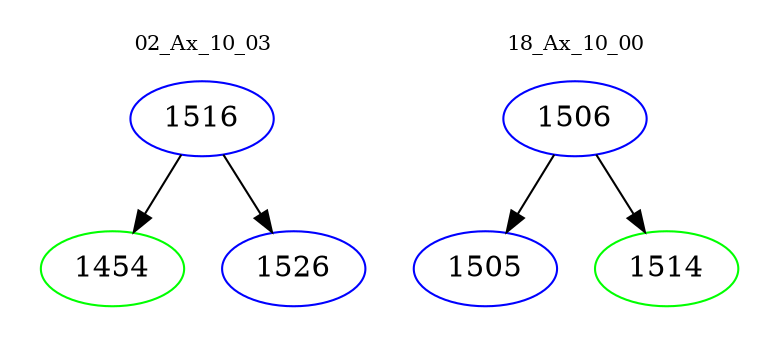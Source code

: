 digraph{
subgraph cluster_0 {
color = white
label = "02_Ax_10_03";
fontsize=10;
T0_1516 [label="1516", color="blue"]
T0_1516 -> T0_1454 [color="black"]
T0_1454 [label="1454", color="green"]
T0_1516 -> T0_1526 [color="black"]
T0_1526 [label="1526", color="blue"]
}
subgraph cluster_1 {
color = white
label = "18_Ax_10_00";
fontsize=10;
T1_1506 [label="1506", color="blue"]
T1_1506 -> T1_1505 [color="black"]
T1_1505 [label="1505", color="blue"]
T1_1506 -> T1_1514 [color="black"]
T1_1514 [label="1514", color="green"]
}
}
